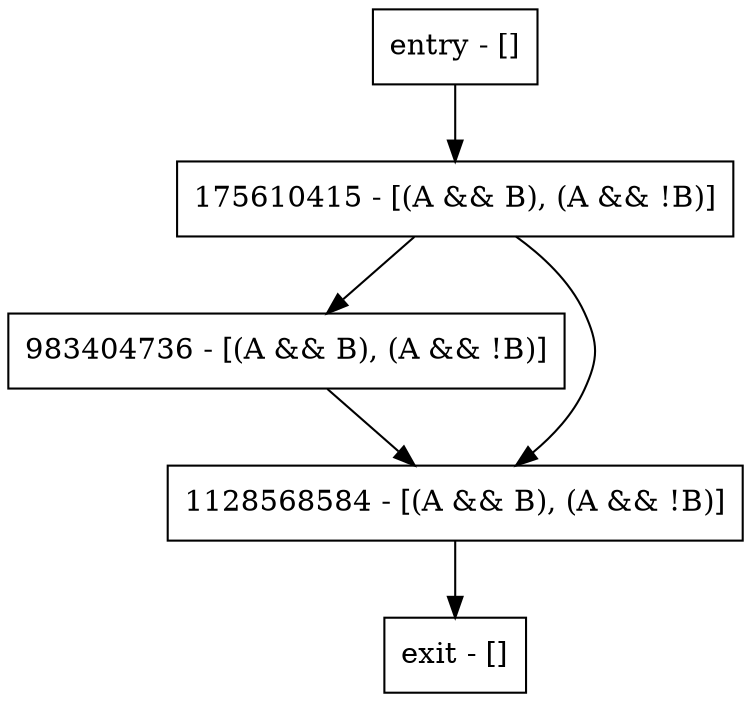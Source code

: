 digraph foo {
node [shape=record];
175610415 [label="175610415 - [(A && B), (A && !B)]"];
entry [label="entry - []"];
exit [label="exit - []"];
983404736 [label="983404736 - [(A && B), (A && !B)]"];
1128568584 [label="1128568584 - [(A && B), (A && !B)]"];
entry;
exit;
175610415 -> 983404736;
175610415 -> 1128568584;
entry -> 175610415;
983404736 -> 1128568584;
1128568584 -> exit;
}
